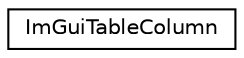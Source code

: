 digraph "Graphical Class Hierarchy"
{
 // LATEX_PDF_SIZE
  edge [fontname="Helvetica",fontsize="10",labelfontname="Helvetica",labelfontsize="10"];
  node [fontname="Helvetica",fontsize="10",shape=record];
  rankdir="LR";
  Node0 [label="ImGuiTableColumn",height=0.2,width=0.4,color="black", fillcolor="white", style="filled",URL="$struct_im_gui_table_column.html",tooltip=" "];
}
